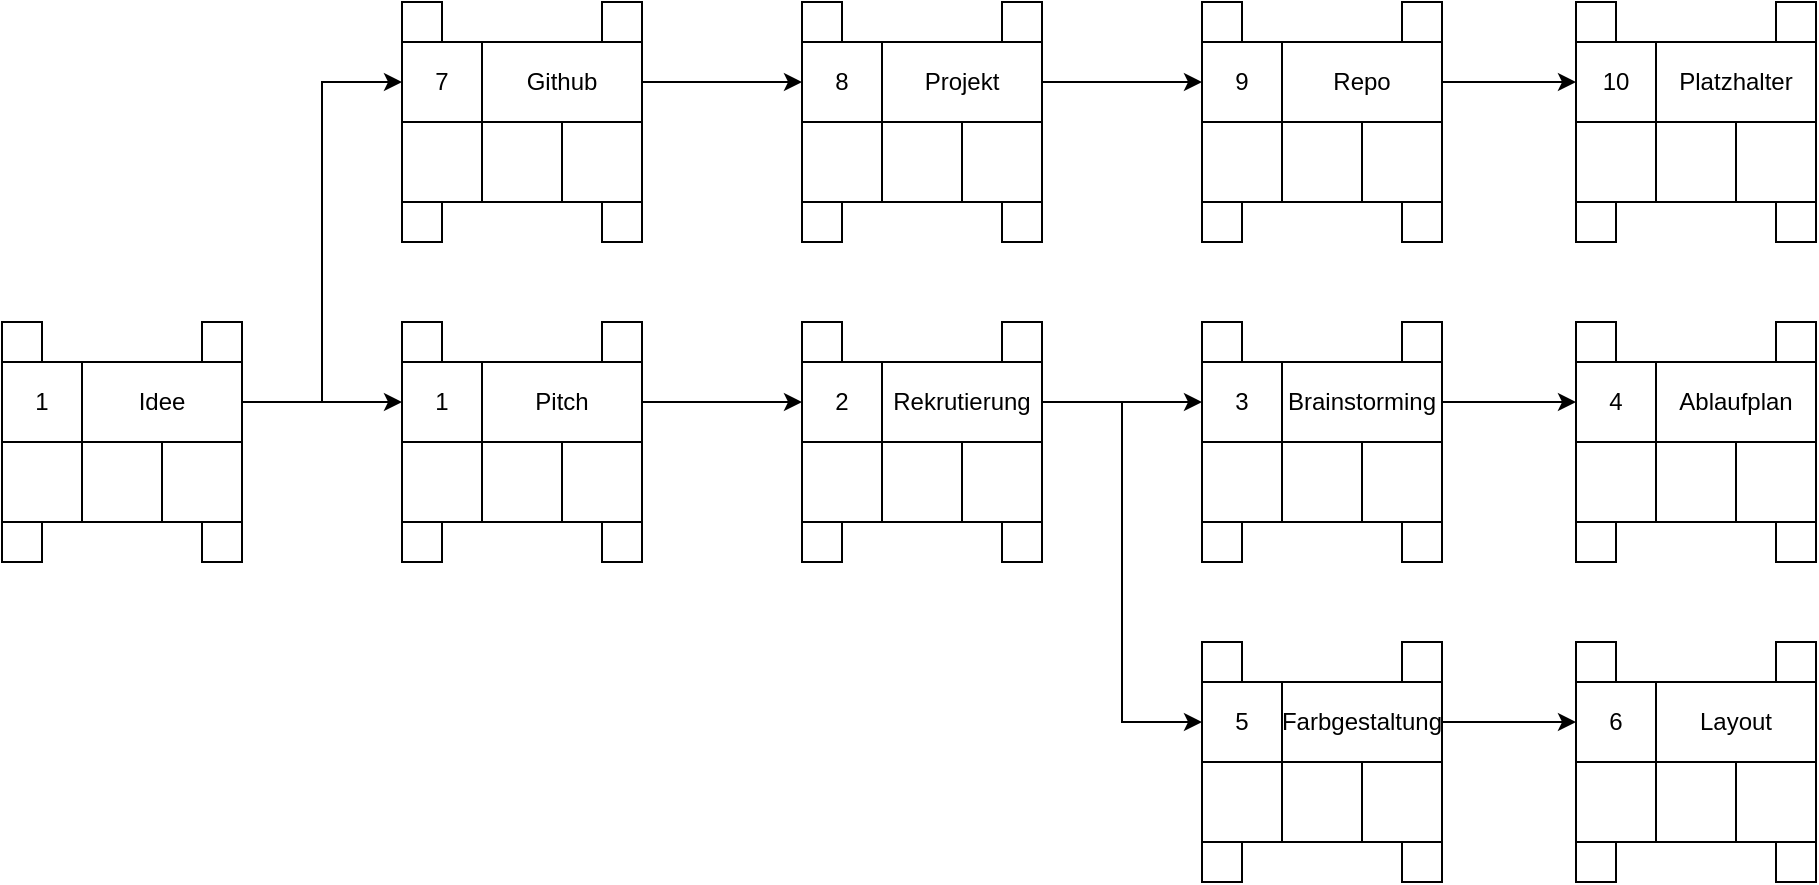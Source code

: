 <mxfile version="24.7.17">
  <diagram name="Seite-1" id="TqsD2xWgC7q__TErhFzC">
    <mxGraphModel dx="712" dy="1990" grid="1" gridSize="10" guides="1" tooltips="1" connect="1" arrows="1" fold="1" page="1" pageScale="1" pageWidth="827" pageHeight="1169" math="0" shadow="0">
      <root>
        <mxCell id="0" />
        <mxCell id="1" parent="0" />
        <mxCell id="taPL7vajGZiw7xZ3WSf7-46" style="edgeStyle=orthogonalEdgeStyle;rounded=0;orthogonalLoop=1;jettySize=auto;html=1;exitX=1;exitY=0.5;exitDx=0;exitDy=0;entryX=0;entryY=0.5;entryDx=0;entryDy=0;" edge="1" parent="1" source="taPL7vajGZiw7xZ3WSf7-1" target="taPL7vajGZiw7xZ3WSf7-38">
          <mxGeometry relative="1" as="geometry" />
        </mxCell>
        <mxCell id="taPL7vajGZiw7xZ3WSf7-47" style="edgeStyle=orthogonalEdgeStyle;rounded=0;orthogonalLoop=1;jettySize=auto;html=1;exitX=1;exitY=0.5;exitDx=0;exitDy=0;entryX=0;entryY=0.5;entryDx=0;entryDy=0;" edge="1" parent="1" source="taPL7vajGZiw7xZ3WSf7-1" target="taPL7vajGZiw7xZ3WSf7-19">
          <mxGeometry relative="1" as="geometry" />
        </mxCell>
        <mxCell id="taPL7vajGZiw7xZ3WSf7-1" value="Rekrutierung" style="rounded=0;whiteSpace=wrap;html=1;" vertex="1" parent="1">
          <mxGeometry x="480" y="60" width="80" height="40" as="geometry" />
        </mxCell>
        <mxCell id="taPL7vajGZiw7xZ3WSf7-2" value="2" style="rounded=0;whiteSpace=wrap;html=1;" vertex="1" parent="1">
          <mxGeometry x="440" y="60" width="40" height="40" as="geometry" />
        </mxCell>
        <mxCell id="taPL7vajGZiw7xZ3WSf7-3" value="" style="rounded=0;whiteSpace=wrap;html=1;" vertex="1" parent="1">
          <mxGeometry x="440" y="100" width="40" height="40" as="geometry" />
        </mxCell>
        <mxCell id="taPL7vajGZiw7xZ3WSf7-5" value="" style="rounded=0;whiteSpace=wrap;html=1;" vertex="1" parent="1">
          <mxGeometry x="480" y="100" width="40" height="40" as="geometry" />
        </mxCell>
        <mxCell id="taPL7vajGZiw7xZ3WSf7-6" value="" style="rounded=0;whiteSpace=wrap;html=1;" vertex="1" parent="1">
          <mxGeometry x="520" y="100" width="40" height="40" as="geometry" />
        </mxCell>
        <mxCell id="taPL7vajGZiw7xZ3WSf7-7" value="" style="whiteSpace=wrap;html=1;aspect=fixed;" vertex="1" parent="1">
          <mxGeometry x="540" y="40" width="20" height="20" as="geometry" />
        </mxCell>
        <mxCell id="taPL7vajGZiw7xZ3WSf7-8" value="" style="whiteSpace=wrap;html=1;aspect=fixed;" vertex="1" parent="1">
          <mxGeometry x="440" y="40" width="20" height="20" as="geometry" />
        </mxCell>
        <mxCell id="taPL7vajGZiw7xZ3WSf7-9" value="" style="whiteSpace=wrap;html=1;aspect=fixed;" vertex="1" parent="1">
          <mxGeometry x="540" y="140" width="20" height="20" as="geometry" />
        </mxCell>
        <mxCell id="taPL7vajGZiw7xZ3WSf7-10" value="" style="whiteSpace=wrap;html=1;aspect=fixed;" vertex="1" parent="1">
          <mxGeometry x="440" y="140" width="20" height="20" as="geometry" />
        </mxCell>
        <mxCell id="taPL7vajGZiw7xZ3WSf7-68" style="edgeStyle=orthogonalEdgeStyle;rounded=0;orthogonalLoop=1;jettySize=auto;html=1;exitX=1;exitY=0.5;exitDx=0;exitDy=0;entryX=0;entryY=0.5;entryDx=0;entryDy=0;" edge="1" parent="1" source="taPL7vajGZiw7xZ3WSf7-18" target="taPL7vajGZiw7xZ3WSf7-58">
          <mxGeometry relative="1" as="geometry" />
        </mxCell>
        <mxCell id="taPL7vajGZiw7xZ3WSf7-18" value="Farbgestaltung" style="rounded=0;whiteSpace=wrap;html=1;" vertex="1" parent="1">
          <mxGeometry x="680" y="220" width="80" height="40" as="geometry" />
        </mxCell>
        <mxCell id="taPL7vajGZiw7xZ3WSf7-19" value="5" style="rounded=0;whiteSpace=wrap;html=1;" vertex="1" parent="1">
          <mxGeometry x="640" y="220" width="40" height="40" as="geometry" />
        </mxCell>
        <mxCell id="taPL7vajGZiw7xZ3WSf7-20" value="" style="rounded=0;whiteSpace=wrap;html=1;" vertex="1" parent="1">
          <mxGeometry x="640" y="260" width="40" height="40" as="geometry" />
        </mxCell>
        <mxCell id="taPL7vajGZiw7xZ3WSf7-21" value="" style="rounded=0;whiteSpace=wrap;html=1;" vertex="1" parent="1">
          <mxGeometry x="680" y="260" width="40" height="40" as="geometry" />
        </mxCell>
        <mxCell id="taPL7vajGZiw7xZ3WSf7-22" value="" style="rounded=0;whiteSpace=wrap;html=1;" vertex="1" parent="1">
          <mxGeometry x="720" y="260" width="40" height="40" as="geometry" />
        </mxCell>
        <mxCell id="taPL7vajGZiw7xZ3WSf7-23" value="" style="whiteSpace=wrap;html=1;aspect=fixed;" vertex="1" parent="1">
          <mxGeometry x="740" y="200" width="20" height="20" as="geometry" />
        </mxCell>
        <mxCell id="taPL7vajGZiw7xZ3WSf7-24" value="" style="whiteSpace=wrap;html=1;aspect=fixed;" vertex="1" parent="1">
          <mxGeometry x="640" y="200" width="20" height="20" as="geometry" />
        </mxCell>
        <mxCell id="taPL7vajGZiw7xZ3WSf7-25" value="" style="whiteSpace=wrap;html=1;aspect=fixed;" vertex="1" parent="1">
          <mxGeometry x="740" y="300" width="20" height="20" as="geometry" />
        </mxCell>
        <mxCell id="taPL7vajGZiw7xZ3WSf7-26" value="" style="whiteSpace=wrap;html=1;aspect=fixed;" vertex="1" parent="1">
          <mxGeometry x="640" y="300" width="20" height="20" as="geometry" />
        </mxCell>
        <mxCell id="taPL7vajGZiw7xZ3WSf7-67" style="edgeStyle=orthogonalEdgeStyle;rounded=0;orthogonalLoop=1;jettySize=auto;html=1;exitX=1;exitY=0.5;exitDx=0;exitDy=0;entryX=0;entryY=0.5;entryDx=0;entryDy=0;" edge="1" parent="1" source="taPL7vajGZiw7xZ3WSf7-37" target="taPL7vajGZiw7xZ3WSf7-49">
          <mxGeometry relative="1" as="geometry" />
        </mxCell>
        <mxCell id="taPL7vajGZiw7xZ3WSf7-37" value="Brainstorming" style="rounded=0;whiteSpace=wrap;html=1;" vertex="1" parent="1">
          <mxGeometry x="680" y="60" width="80" height="40" as="geometry" />
        </mxCell>
        <mxCell id="taPL7vajGZiw7xZ3WSf7-38" value="3" style="rounded=0;whiteSpace=wrap;html=1;" vertex="1" parent="1">
          <mxGeometry x="640" y="60" width="40" height="40" as="geometry" />
        </mxCell>
        <mxCell id="taPL7vajGZiw7xZ3WSf7-39" value="" style="rounded=0;whiteSpace=wrap;html=1;" vertex="1" parent="1">
          <mxGeometry x="640" y="100" width="40" height="40" as="geometry" />
        </mxCell>
        <mxCell id="taPL7vajGZiw7xZ3WSf7-40" value="" style="rounded=0;whiteSpace=wrap;html=1;" vertex="1" parent="1">
          <mxGeometry x="680" y="100" width="40" height="40" as="geometry" />
        </mxCell>
        <mxCell id="taPL7vajGZiw7xZ3WSf7-41" value="" style="rounded=0;whiteSpace=wrap;html=1;" vertex="1" parent="1">
          <mxGeometry x="720" y="100" width="40" height="40" as="geometry" />
        </mxCell>
        <mxCell id="taPL7vajGZiw7xZ3WSf7-42" value="" style="whiteSpace=wrap;html=1;aspect=fixed;" vertex="1" parent="1">
          <mxGeometry x="740" y="40" width="20" height="20" as="geometry" />
        </mxCell>
        <mxCell id="taPL7vajGZiw7xZ3WSf7-43" value="" style="whiteSpace=wrap;html=1;aspect=fixed;" vertex="1" parent="1">
          <mxGeometry x="640" y="40" width="20" height="20" as="geometry" />
        </mxCell>
        <mxCell id="taPL7vajGZiw7xZ3WSf7-44" value="" style="whiteSpace=wrap;html=1;aspect=fixed;" vertex="1" parent="1">
          <mxGeometry x="740" y="140" width="20" height="20" as="geometry" />
        </mxCell>
        <mxCell id="taPL7vajGZiw7xZ3WSf7-45" value="" style="whiteSpace=wrap;html=1;aspect=fixed;" vertex="1" parent="1">
          <mxGeometry x="640" y="140" width="20" height="20" as="geometry" />
        </mxCell>
        <mxCell id="taPL7vajGZiw7xZ3WSf7-48" value="Ablaufplan" style="rounded=0;whiteSpace=wrap;html=1;" vertex="1" parent="1">
          <mxGeometry x="867" y="60" width="80" height="40" as="geometry" />
        </mxCell>
        <mxCell id="taPL7vajGZiw7xZ3WSf7-49" value="4" style="rounded=0;whiteSpace=wrap;html=1;" vertex="1" parent="1">
          <mxGeometry x="827" y="60" width="40" height="40" as="geometry" />
        </mxCell>
        <mxCell id="taPL7vajGZiw7xZ3WSf7-50" value="" style="rounded=0;whiteSpace=wrap;html=1;" vertex="1" parent="1">
          <mxGeometry x="827" y="100" width="40" height="40" as="geometry" />
        </mxCell>
        <mxCell id="taPL7vajGZiw7xZ3WSf7-51" value="" style="rounded=0;whiteSpace=wrap;html=1;" vertex="1" parent="1">
          <mxGeometry x="867" y="100" width="40" height="40" as="geometry" />
        </mxCell>
        <mxCell id="taPL7vajGZiw7xZ3WSf7-52" value="" style="rounded=0;whiteSpace=wrap;html=1;" vertex="1" parent="1">
          <mxGeometry x="907" y="100" width="40" height="40" as="geometry" />
        </mxCell>
        <mxCell id="taPL7vajGZiw7xZ3WSf7-53" value="" style="whiteSpace=wrap;html=1;aspect=fixed;" vertex="1" parent="1">
          <mxGeometry x="927" y="40" width="20" height="20" as="geometry" />
        </mxCell>
        <mxCell id="taPL7vajGZiw7xZ3WSf7-54" value="" style="whiteSpace=wrap;html=1;aspect=fixed;" vertex="1" parent="1">
          <mxGeometry x="827" y="40" width="20" height="20" as="geometry" />
        </mxCell>
        <mxCell id="taPL7vajGZiw7xZ3WSf7-55" value="" style="whiteSpace=wrap;html=1;aspect=fixed;" vertex="1" parent="1">
          <mxGeometry x="927" y="140" width="20" height="20" as="geometry" />
        </mxCell>
        <mxCell id="taPL7vajGZiw7xZ3WSf7-56" value="" style="whiteSpace=wrap;html=1;aspect=fixed;" vertex="1" parent="1">
          <mxGeometry x="827" y="140" width="20" height="20" as="geometry" />
        </mxCell>
        <mxCell id="taPL7vajGZiw7xZ3WSf7-57" value="Layout" style="rounded=0;whiteSpace=wrap;html=1;" vertex="1" parent="1">
          <mxGeometry x="867" y="220" width="80" height="40" as="geometry" />
        </mxCell>
        <mxCell id="taPL7vajGZiw7xZ3WSf7-58" value="6" style="rounded=0;whiteSpace=wrap;html=1;" vertex="1" parent="1">
          <mxGeometry x="827" y="220" width="40" height="40" as="geometry" />
        </mxCell>
        <mxCell id="taPL7vajGZiw7xZ3WSf7-59" value="" style="rounded=0;whiteSpace=wrap;html=1;" vertex="1" parent="1">
          <mxGeometry x="827" y="260" width="40" height="40" as="geometry" />
        </mxCell>
        <mxCell id="taPL7vajGZiw7xZ3WSf7-60" value="" style="rounded=0;whiteSpace=wrap;html=1;" vertex="1" parent="1">
          <mxGeometry x="867" y="260" width="40" height="40" as="geometry" />
        </mxCell>
        <mxCell id="taPL7vajGZiw7xZ3WSf7-61" value="" style="rounded=0;whiteSpace=wrap;html=1;" vertex="1" parent="1">
          <mxGeometry x="907" y="260" width="40" height="40" as="geometry" />
        </mxCell>
        <mxCell id="taPL7vajGZiw7xZ3WSf7-62" value="" style="whiteSpace=wrap;html=1;aspect=fixed;" vertex="1" parent="1">
          <mxGeometry x="927" y="200" width="20" height="20" as="geometry" />
        </mxCell>
        <mxCell id="taPL7vajGZiw7xZ3WSf7-63" value="" style="whiteSpace=wrap;html=1;aspect=fixed;" vertex="1" parent="1">
          <mxGeometry x="827" y="200" width="20" height="20" as="geometry" />
        </mxCell>
        <mxCell id="taPL7vajGZiw7xZ3WSf7-64" value="" style="whiteSpace=wrap;html=1;aspect=fixed;" vertex="1" parent="1">
          <mxGeometry x="927" y="300" width="20" height="20" as="geometry" />
        </mxCell>
        <mxCell id="taPL7vajGZiw7xZ3WSf7-65" value="" style="whiteSpace=wrap;html=1;aspect=fixed;" vertex="1" parent="1">
          <mxGeometry x="827" y="300" width="20" height="20" as="geometry" />
        </mxCell>
        <mxCell id="taPL7vajGZiw7xZ3WSf7-79" style="edgeStyle=orthogonalEdgeStyle;rounded=0;orthogonalLoop=1;jettySize=auto;html=1;exitX=1;exitY=0.5;exitDx=0;exitDy=0;entryX=0;entryY=0.5;entryDx=0;entryDy=0;" edge="1" parent="1" source="taPL7vajGZiw7xZ3WSf7-69" target="taPL7vajGZiw7xZ3WSf7-2">
          <mxGeometry relative="1" as="geometry" />
        </mxCell>
        <mxCell id="taPL7vajGZiw7xZ3WSf7-69" value="Pitch" style="rounded=0;whiteSpace=wrap;html=1;" vertex="1" parent="1">
          <mxGeometry x="280" y="60" width="80" height="40" as="geometry" />
        </mxCell>
        <mxCell id="taPL7vajGZiw7xZ3WSf7-70" value="1" style="rounded=0;whiteSpace=wrap;html=1;" vertex="1" parent="1">
          <mxGeometry x="240" y="60" width="40" height="40" as="geometry" />
        </mxCell>
        <mxCell id="taPL7vajGZiw7xZ3WSf7-71" value="" style="rounded=0;whiteSpace=wrap;html=1;" vertex="1" parent="1">
          <mxGeometry x="240" y="100" width="40" height="40" as="geometry" />
        </mxCell>
        <mxCell id="taPL7vajGZiw7xZ3WSf7-72" value="" style="rounded=0;whiteSpace=wrap;html=1;" vertex="1" parent="1">
          <mxGeometry x="280" y="100" width="40" height="40" as="geometry" />
        </mxCell>
        <mxCell id="taPL7vajGZiw7xZ3WSf7-73" value="" style="rounded=0;whiteSpace=wrap;html=1;" vertex="1" parent="1">
          <mxGeometry x="320" y="100" width="40" height="40" as="geometry" />
        </mxCell>
        <mxCell id="taPL7vajGZiw7xZ3WSf7-74" value="" style="whiteSpace=wrap;html=1;aspect=fixed;" vertex="1" parent="1">
          <mxGeometry x="340" y="40" width="20" height="20" as="geometry" />
        </mxCell>
        <mxCell id="taPL7vajGZiw7xZ3WSf7-75" value="" style="whiteSpace=wrap;html=1;aspect=fixed;" vertex="1" parent="1">
          <mxGeometry x="240" y="40" width="20" height="20" as="geometry" />
        </mxCell>
        <mxCell id="taPL7vajGZiw7xZ3WSf7-76" value="" style="whiteSpace=wrap;html=1;aspect=fixed;" vertex="1" parent="1">
          <mxGeometry x="340" y="140" width="20" height="20" as="geometry" />
        </mxCell>
        <mxCell id="taPL7vajGZiw7xZ3WSf7-77" value="" style="whiteSpace=wrap;html=1;aspect=fixed;" vertex="1" parent="1">
          <mxGeometry x="240" y="140" width="20" height="20" as="geometry" />
        </mxCell>
        <mxCell id="taPL7vajGZiw7xZ3WSf7-125" style="edgeStyle=orthogonalEdgeStyle;rounded=0;orthogonalLoop=1;jettySize=auto;html=1;exitX=1;exitY=0.5;exitDx=0;exitDy=0;entryX=0;entryY=0.5;entryDx=0;entryDy=0;" edge="1" parent="1" source="taPL7vajGZiw7xZ3WSf7-80" target="taPL7vajGZiw7xZ3WSf7-70">
          <mxGeometry relative="1" as="geometry" />
        </mxCell>
        <mxCell id="taPL7vajGZiw7xZ3WSf7-126" style="edgeStyle=orthogonalEdgeStyle;rounded=0;orthogonalLoop=1;jettySize=auto;html=1;exitX=1;exitY=0.5;exitDx=0;exitDy=0;entryX=0;entryY=0.5;entryDx=0;entryDy=0;" edge="1" parent="1" source="taPL7vajGZiw7xZ3WSf7-80" target="taPL7vajGZiw7xZ3WSf7-90">
          <mxGeometry relative="1" as="geometry" />
        </mxCell>
        <mxCell id="taPL7vajGZiw7xZ3WSf7-80" value="Idee" style="rounded=0;whiteSpace=wrap;html=1;" vertex="1" parent="1">
          <mxGeometry x="80" y="60" width="80" height="40" as="geometry" />
        </mxCell>
        <mxCell id="taPL7vajGZiw7xZ3WSf7-81" value="1" style="rounded=0;whiteSpace=wrap;html=1;" vertex="1" parent="1">
          <mxGeometry x="40" y="60" width="40" height="40" as="geometry" />
        </mxCell>
        <mxCell id="taPL7vajGZiw7xZ3WSf7-82" value="" style="rounded=0;whiteSpace=wrap;html=1;" vertex="1" parent="1">
          <mxGeometry x="40" y="100" width="40" height="40" as="geometry" />
        </mxCell>
        <mxCell id="taPL7vajGZiw7xZ3WSf7-83" value="" style="rounded=0;whiteSpace=wrap;html=1;" vertex="1" parent="1">
          <mxGeometry x="80" y="100" width="40" height="40" as="geometry" />
        </mxCell>
        <mxCell id="taPL7vajGZiw7xZ3WSf7-84" value="" style="rounded=0;whiteSpace=wrap;html=1;" vertex="1" parent="1">
          <mxGeometry x="120" y="100" width="40" height="40" as="geometry" />
        </mxCell>
        <mxCell id="taPL7vajGZiw7xZ3WSf7-85" value="" style="whiteSpace=wrap;html=1;aspect=fixed;" vertex="1" parent="1">
          <mxGeometry x="140" y="40" width="20" height="20" as="geometry" />
        </mxCell>
        <mxCell id="taPL7vajGZiw7xZ3WSf7-86" value="" style="whiteSpace=wrap;html=1;aspect=fixed;" vertex="1" parent="1">
          <mxGeometry x="40" y="40" width="20" height="20" as="geometry" />
        </mxCell>
        <mxCell id="taPL7vajGZiw7xZ3WSf7-87" value="" style="whiteSpace=wrap;html=1;aspect=fixed;" vertex="1" parent="1">
          <mxGeometry x="140" y="140" width="20" height="20" as="geometry" />
        </mxCell>
        <mxCell id="taPL7vajGZiw7xZ3WSf7-88" value="" style="whiteSpace=wrap;html=1;aspect=fixed;" vertex="1" parent="1">
          <mxGeometry x="40" y="140" width="20" height="20" as="geometry" />
        </mxCell>
        <mxCell id="taPL7vajGZiw7xZ3WSf7-127" style="edgeStyle=orthogonalEdgeStyle;rounded=0;orthogonalLoop=1;jettySize=auto;html=1;exitX=1;exitY=0.5;exitDx=0;exitDy=0;entryX=0;entryY=0.5;entryDx=0;entryDy=0;" edge="1" parent="1" source="taPL7vajGZiw7xZ3WSf7-89" target="taPL7vajGZiw7xZ3WSf7-99">
          <mxGeometry relative="1" as="geometry" />
        </mxCell>
        <mxCell id="taPL7vajGZiw7xZ3WSf7-89" value="Github" style="rounded=0;whiteSpace=wrap;html=1;" vertex="1" parent="1">
          <mxGeometry x="280" y="-100" width="80" height="40" as="geometry" />
        </mxCell>
        <mxCell id="taPL7vajGZiw7xZ3WSf7-90" value="7" style="rounded=0;whiteSpace=wrap;html=1;" vertex="1" parent="1">
          <mxGeometry x="240" y="-100" width="40" height="40" as="geometry" />
        </mxCell>
        <mxCell id="taPL7vajGZiw7xZ3WSf7-91" value="" style="rounded=0;whiteSpace=wrap;html=1;" vertex="1" parent="1">
          <mxGeometry x="240" y="-60" width="40" height="40" as="geometry" />
        </mxCell>
        <mxCell id="taPL7vajGZiw7xZ3WSf7-92" value="" style="rounded=0;whiteSpace=wrap;html=1;" vertex="1" parent="1">
          <mxGeometry x="280" y="-60" width="40" height="40" as="geometry" />
        </mxCell>
        <mxCell id="taPL7vajGZiw7xZ3WSf7-93" value="" style="rounded=0;whiteSpace=wrap;html=1;" vertex="1" parent="1">
          <mxGeometry x="320" y="-60" width="40" height="40" as="geometry" />
        </mxCell>
        <mxCell id="taPL7vajGZiw7xZ3WSf7-94" value="" style="whiteSpace=wrap;html=1;aspect=fixed;" vertex="1" parent="1">
          <mxGeometry x="340" y="-120" width="20" height="20" as="geometry" />
        </mxCell>
        <mxCell id="taPL7vajGZiw7xZ3WSf7-95" value="" style="whiteSpace=wrap;html=1;aspect=fixed;" vertex="1" parent="1">
          <mxGeometry x="240" y="-120" width="20" height="20" as="geometry" />
        </mxCell>
        <mxCell id="taPL7vajGZiw7xZ3WSf7-96" value="" style="whiteSpace=wrap;html=1;aspect=fixed;" vertex="1" parent="1">
          <mxGeometry x="340" y="-20" width="20" height="20" as="geometry" />
        </mxCell>
        <mxCell id="taPL7vajGZiw7xZ3WSf7-97" value="" style="whiteSpace=wrap;html=1;aspect=fixed;" vertex="1" parent="1">
          <mxGeometry x="240" y="-20" width="20" height="20" as="geometry" />
        </mxCell>
        <mxCell id="taPL7vajGZiw7xZ3WSf7-128" style="edgeStyle=orthogonalEdgeStyle;rounded=0;orthogonalLoop=1;jettySize=auto;html=1;exitX=1;exitY=0.5;exitDx=0;exitDy=0;entryX=0;entryY=0.5;entryDx=0;entryDy=0;" edge="1" parent="1" source="taPL7vajGZiw7xZ3WSf7-98" target="taPL7vajGZiw7xZ3WSf7-108">
          <mxGeometry relative="1" as="geometry" />
        </mxCell>
        <mxCell id="taPL7vajGZiw7xZ3WSf7-98" value="Projekt" style="rounded=0;whiteSpace=wrap;html=1;" vertex="1" parent="1">
          <mxGeometry x="480" y="-100" width="80" height="40" as="geometry" />
        </mxCell>
        <mxCell id="taPL7vajGZiw7xZ3WSf7-99" value="8" style="rounded=0;whiteSpace=wrap;html=1;" vertex="1" parent="1">
          <mxGeometry x="440" y="-100" width="40" height="40" as="geometry" />
        </mxCell>
        <mxCell id="taPL7vajGZiw7xZ3WSf7-100" value="" style="rounded=0;whiteSpace=wrap;html=1;" vertex="1" parent="1">
          <mxGeometry x="440" y="-60" width="40" height="40" as="geometry" />
        </mxCell>
        <mxCell id="taPL7vajGZiw7xZ3WSf7-101" value="" style="rounded=0;whiteSpace=wrap;html=1;" vertex="1" parent="1">
          <mxGeometry x="480" y="-60" width="40" height="40" as="geometry" />
        </mxCell>
        <mxCell id="taPL7vajGZiw7xZ3WSf7-102" value="" style="rounded=0;whiteSpace=wrap;html=1;" vertex="1" parent="1">
          <mxGeometry x="520" y="-60" width="40" height="40" as="geometry" />
        </mxCell>
        <mxCell id="taPL7vajGZiw7xZ3WSf7-103" value="" style="whiteSpace=wrap;html=1;aspect=fixed;" vertex="1" parent="1">
          <mxGeometry x="540" y="-120" width="20" height="20" as="geometry" />
        </mxCell>
        <mxCell id="taPL7vajGZiw7xZ3WSf7-104" value="" style="whiteSpace=wrap;html=1;aspect=fixed;" vertex="1" parent="1">
          <mxGeometry x="440" y="-120" width="20" height="20" as="geometry" />
        </mxCell>
        <mxCell id="taPL7vajGZiw7xZ3WSf7-105" value="" style="whiteSpace=wrap;html=1;aspect=fixed;" vertex="1" parent="1">
          <mxGeometry x="540" y="-20" width="20" height="20" as="geometry" />
        </mxCell>
        <mxCell id="taPL7vajGZiw7xZ3WSf7-106" value="" style="whiteSpace=wrap;html=1;aspect=fixed;" vertex="1" parent="1">
          <mxGeometry x="440" y="-20" width="20" height="20" as="geometry" />
        </mxCell>
        <mxCell id="taPL7vajGZiw7xZ3WSf7-129" style="edgeStyle=orthogonalEdgeStyle;rounded=0;orthogonalLoop=1;jettySize=auto;html=1;exitX=1;exitY=0.5;exitDx=0;exitDy=0;entryX=0;entryY=0.5;entryDx=0;entryDy=0;" edge="1" parent="1" source="taPL7vajGZiw7xZ3WSf7-107" target="taPL7vajGZiw7xZ3WSf7-117">
          <mxGeometry relative="1" as="geometry" />
        </mxCell>
        <mxCell id="taPL7vajGZiw7xZ3WSf7-107" value="Repo" style="rounded=0;whiteSpace=wrap;html=1;" vertex="1" parent="1">
          <mxGeometry x="680" y="-100" width="80" height="40" as="geometry" />
        </mxCell>
        <mxCell id="taPL7vajGZiw7xZ3WSf7-108" value="9" style="rounded=0;whiteSpace=wrap;html=1;" vertex="1" parent="1">
          <mxGeometry x="640" y="-100" width="40" height="40" as="geometry" />
        </mxCell>
        <mxCell id="taPL7vajGZiw7xZ3WSf7-109" value="" style="rounded=0;whiteSpace=wrap;html=1;" vertex="1" parent="1">
          <mxGeometry x="640" y="-60" width="40" height="40" as="geometry" />
        </mxCell>
        <mxCell id="taPL7vajGZiw7xZ3WSf7-110" value="" style="rounded=0;whiteSpace=wrap;html=1;" vertex="1" parent="1">
          <mxGeometry x="680" y="-60" width="40" height="40" as="geometry" />
        </mxCell>
        <mxCell id="taPL7vajGZiw7xZ3WSf7-111" value="" style="rounded=0;whiteSpace=wrap;html=1;" vertex="1" parent="1">
          <mxGeometry x="720" y="-60" width="40" height="40" as="geometry" />
        </mxCell>
        <mxCell id="taPL7vajGZiw7xZ3WSf7-112" value="" style="whiteSpace=wrap;html=1;aspect=fixed;" vertex="1" parent="1">
          <mxGeometry x="740" y="-120" width="20" height="20" as="geometry" />
        </mxCell>
        <mxCell id="taPL7vajGZiw7xZ3WSf7-113" value="" style="whiteSpace=wrap;html=1;aspect=fixed;" vertex="1" parent="1">
          <mxGeometry x="640" y="-120" width="20" height="20" as="geometry" />
        </mxCell>
        <mxCell id="taPL7vajGZiw7xZ3WSf7-114" value="" style="whiteSpace=wrap;html=1;aspect=fixed;" vertex="1" parent="1">
          <mxGeometry x="740" y="-20" width="20" height="20" as="geometry" />
        </mxCell>
        <mxCell id="taPL7vajGZiw7xZ3WSf7-115" value="" style="whiteSpace=wrap;html=1;aspect=fixed;" vertex="1" parent="1">
          <mxGeometry x="640" y="-20" width="20" height="20" as="geometry" />
        </mxCell>
        <mxCell id="taPL7vajGZiw7xZ3WSf7-116" value="Platzhalter" style="rounded=0;whiteSpace=wrap;html=1;" vertex="1" parent="1">
          <mxGeometry x="867" y="-100" width="80" height="40" as="geometry" />
        </mxCell>
        <mxCell id="taPL7vajGZiw7xZ3WSf7-117" value="10" style="rounded=0;whiteSpace=wrap;html=1;" vertex="1" parent="1">
          <mxGeometry x="827" y="-100" width="40" height="40" as="geometry" />
        </mxCell>
        <mxCell id="taPL7vajGZiw7xZ3WSf7-118" value="" style="rounded=0;whiteSpace=wrap;html=1;" vertex="1" parent="1">
          <mxGeometry x="827" y="-60" width="40" height="40" as="geometry" />
        </mxCell>
        <mxCell id="taPL7vajGZiw7xZ3WSf7-119" value="" style="rounded=0;whiteSpace=wrap;html=1;" vertex="1" parent="1">
          <mxGeometry x="867" y="-60" width="40" height="40" as="geometry" />
        </mxCell>
        <mxCell id="taPL7vajGZiw7xZ3WSf7-120" value="" style="rounded=0;whiteSpace=wrap;html=1;" vertex="1" parent="1">
          <mxGeometry x="907" y="-60" width="40" height="40" as="geometry" />
        </mxCell>
        <mxCell id="taPL7vajGZiw7xZ3WSf7-121" value="" style="whiteSpace=wrap;html=1;aspect=fixed;" vertex="1" parent="1">
          <mxGeometry x="927" y="-120" width="20" height="20" as="geometry" />
        </mxCell>
        <mxCell id="taPL7vajGZiw7xZ3WSf7-122" value="" style="whiteSpace=wrap;html=1;aspect=fixed;" vertex="1" parent="1">
          <mxGeometry x="827" y="-120" width="20" height="20" as="geometry" />
        </mxCell>
        <mxCell id="taPL7vajGZiw7xZ3WSf7-123" value="" style="whiteSpace=wrap;html=1;aspect=fixed;" vertex="1" parent="1">
          <mxGeometry x="927" y="-20" width="20" height="20" as="geometry" />
        </mxCell>
        <mxCell id="taPL7vajGZiw7xZ3WSf7-124" value="" style="whiteSpace=wrap;html=1;aspect=fixed;" vertex="1" parent="1">
          <mxGeometry x="827" y="-20" width="20" height="20" as="geometry" />
        </mxCell>
      </root>
    </mxGraphModel>
  </diagram>
</mxfile>
